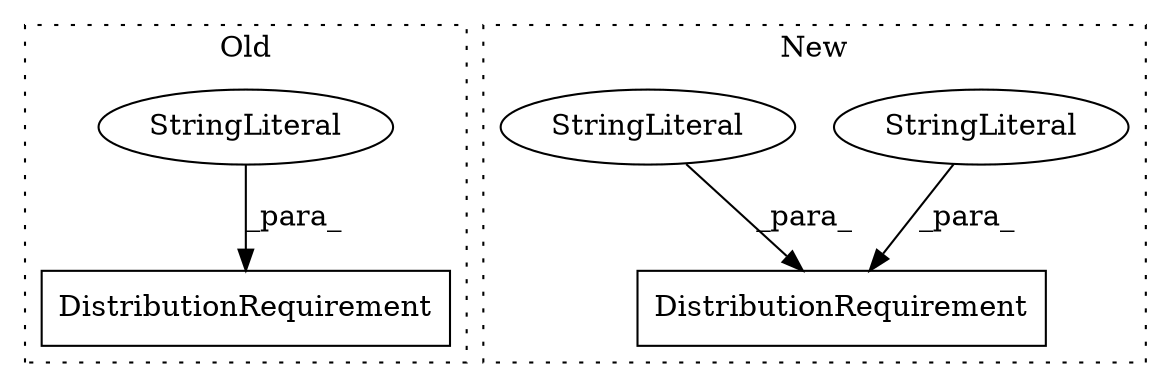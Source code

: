 digraph G {
subgraph cluster0 {
1 [label="DistributionRequirement" a="32" s="298,329" l="24,1" shape="box"];
4 [label="StringLiteral" a="45" s="322" l="7" shape="ellipse"];
label = "Old";
style="dotted";
}
subgraph cluster1 {
2 [label="DistributionRequirement" a="32" s="497,548" l="24,1" shape="box"];
3 [label="StringLiteral" a="45" s="529" l="19" shape="ellipse"];
5 [label="StringLiteral" a="45" s="521" l="7" shape="ellipse"];
label = "New";
style="dotted";
}
3 -> 2 [label="_para_"];
4 -> 1 [label="_para_"];
5 -> 2 [label="_para_"];
}